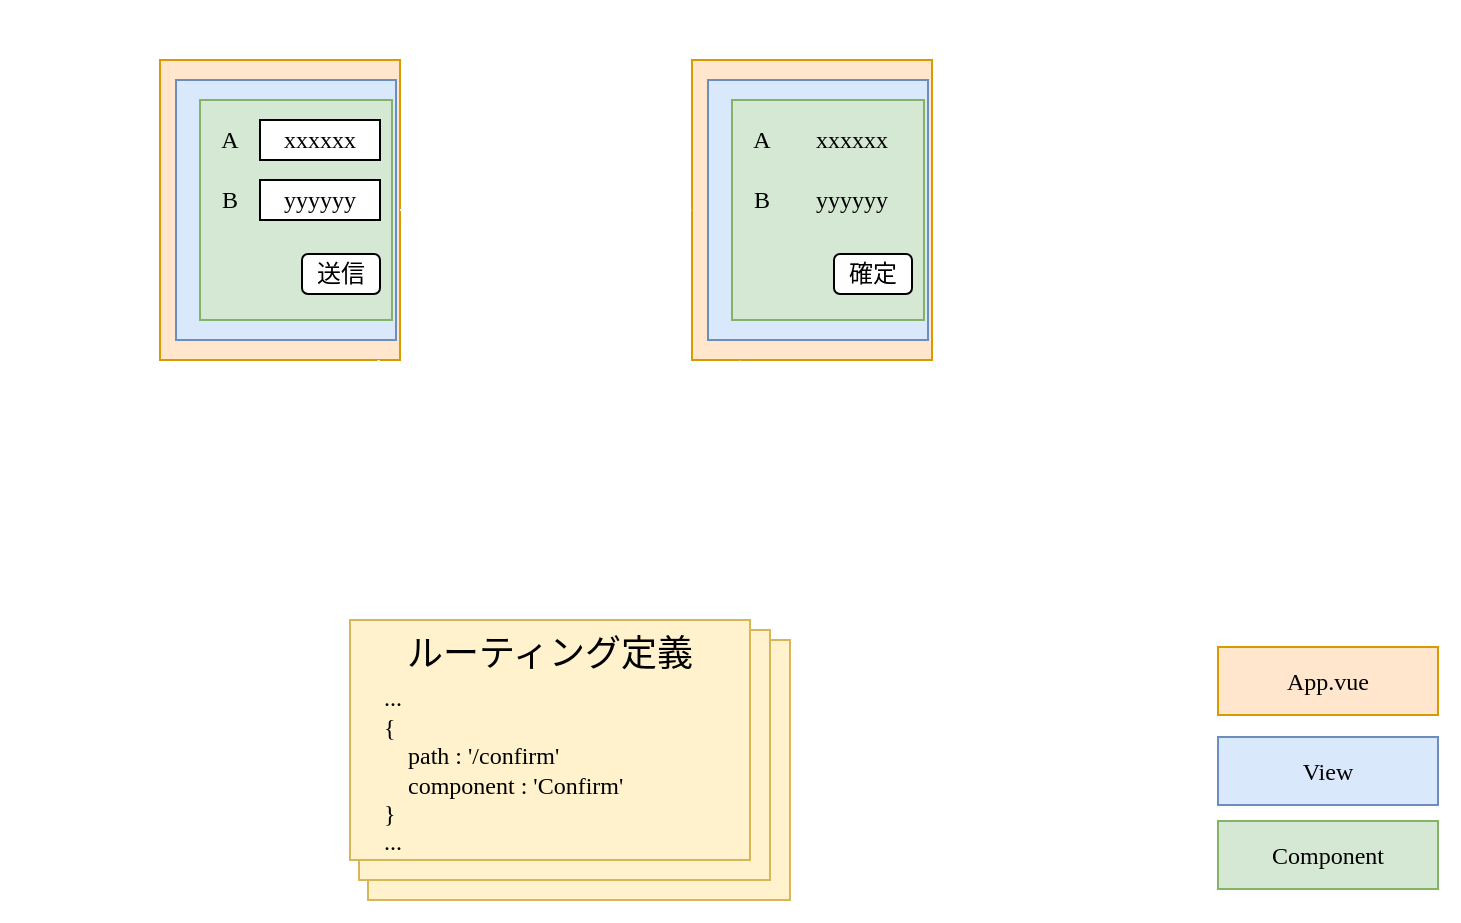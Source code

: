 <mxfile>
    <diagram id="odASkB5klh0c8-6Lc0ej" name="ページ1">
        <mxGraphModel dx="1003" dy="514" grid="1" gridSize="10" guides="1" tooltips="1" connect="1" arrows="1" fold="1" page="1" pageScale="1" pageWidth="827" pageHeight="1169" math="0" shadow="0">
            <root>
                <mxCell id="0"/>
                <mxCell id="1" parent="0"/>
                <mxCell id="35" value="ルーティング定義" style="rounded=0;whiteSpace=wrap;html=1;fillColor=#fff2cc;align=center;verticalAlign=top;strokeColor=#d6b656;fontFamily=Noto Sans JP;fontSource=https%3A%2F%2Ffonts.googleapis.com%2Fcss%3Ffamily%3DNoto%2BSans%2BJP;" parent="1" vertex="1">
                    <mxGeometry x="205" y="330" width="211" height="130" as="geometry"/>
                </mxCell>
                <mxCell id="34" value="ルーティング定義" style="rounded=0;whiteSpace=wrap;html=1;fillColor=#fff2cc;align=center;verticalAlign=top;strokeColor=#d6b656;fontFamily=Noto Sans JP;fontSource=https%3A%2F%2Ffonts.googleapis.com%2Fcss%3Ffamily%3DNoto%2BSans%2BJP;" parent="1" vertex="1">
                    <mxGeometry x="200.5" y="325" width="205.5" height="125" as="geometry"/>
                </mxCell>
                <mxCell id="33" value="凡例" style="rounded=0;whiteSpace=wrap;html=1;verticalAlign=top;fontFamily=Noto Sans JP;fontSource=https%3A%2F%2Ffonts.googleapis.com%2Fcss%3Ffamily%3DNoto%2BSans%2BJP;fillColor=none;strokeColor=#FFFFFF;fontColor=#FFFFFF;" parent="1" vertex="1">
                    <mxGeometry x="620" y="307.5" width="130" height="160" as="geometry"/>
                </mxCell>
                <mxCell id="2" value="App.vue" style="rounded=0;whiteSpace=wrap;html=1;fillColor=#ffe6cc;strokeColor=#d79b00;fontFamily=Noto Sans JP;fontSource=https%3A%2F%2Ffonts.googleapis.com%2Fcss%3Ffamily%3DNoto%2BSans%2BJP;" parent="1" vertex="1">
                    <mxGeometry x="630" y="333.5" width="110" height="34" as="geometry"/>
                </mxCell>
                <mxCell id="3" value="View" style="rounded=0;whiteSpace=wrap;html=1;fillColor=#dae8fc;strokeColor=#6c8ebf;fontFamily=Noto Sans JP;fontSource=https%3A%2F%2Ffonts.googleapis.com%2Fcss%3Ffamily%3DNoto%2BSans%2BJP;" parent="1" vertex="1">
                    <mxGeometry x="630" y="378.5" width="110" height="34" as="geometry"/>
                </mxCell>
                <mxCell id="4" value="Component" style="rounded=0;whiteSpace=wrap;html=1;fillColor=#d5e8d4;strokeColor=#82b366;fontFamily=Noto Sans JP;fontSource=https%3A%2F%2Ffonts.googleapis.com%2Fcss%3Ffamily%3DNoto%2BSans%2BJP;" parent="1" vertex="1">
                    <mxGeometry x="630" y="420.5" width="110" height="34" as="geometry"/>
                </mxCell>
                <mxCell id="5" value="" style="rounded=0;whiteSpace=wrap;html=1;fillColor=#ffe6cc;strokeColor=#d79b00;fontFamily=Noto Sans JP;fontSource=https%3A%2F%2Ffonts.googleapis.com%2Fcss%3Ffamily%3DNoto%2BSans%2BJP;" parent="1" vertex="1">
                    <mxGeometry x="101" y="40" width="120" height="150" as="geometry"/>
                </mxCell>
                <mxCell id="6" value="" style="rounded=0;whiteSpace=wrap;html=1;fillColor=#dae8fc;strokeColor=#6c8ebf;fontFamily=Noto Sans JP;fontSource=https%3A%2F%2Ffonts.googleapis.com%2Fcss%3Ffamily%3DNoto%2BSans%2BJP;" parent="1" vertex="1">
                    <mxGeometry x="109" y="50" width="110" height="130" as="geometry"/>
                </mxCell>
                <mxCell id="7" value="" style="rounded=0;whiteSpace=wrap;html=1;fillColor=#d5e8d4;strokeColor=#82b366;fontFamily=Noto Sans JP;fontSource=https%3A%2F%2Ffonts.googleapis.com%2Fcss%3Ffamily%3DNoto%2BSans%2BJP;" parent="1" vertex="1">
                    <mxGeometry x="121" y="60" width="96" height="110" as="geometry"/>
                </mxCell>
                <mxCell id="8" value="xxxxxx" style="rounded=0;whiteSpace=wrap;html=1;fontFamily=Noto Sans JP;fontSource=https%3A%2F%2Ffonts.googleapis.com%2Fcss%3Ffamily%3DNoto%2BSans%2BJP;" parent="1" vertex="1">
                    <mxGeometry x="151" y="70" width="60" height="20" as="geometry"/>
                </mxCell>
                <mxCell id="9" value="A" style="text;html=1;strokeColor=none;fillColor=none;align=center;verticalAlign=middle;whiteSpace=wrap;rounded=0;fontFamily=Noto Sans JP;fontSource=https%3A%2F%2Ffonts.googleapis.com%2Fcss%3Ffamily%3DNoto%2BSans%2BJP;" parent="1" vertex="1">
                    <mxGeometry x="126" y="70" width="20" height="20" as="geometry"/>
                </mxCell>
                <mxCell id="11" value="yyyyyy" style="rounded=0;whiteSpace=wrap;html=1;fontFamily=Noto Sans JP;fontSource=https%3A%2F%2Ffonts.googleapis.com%2Fcss%3Ffamily%3DNoto%2BSans%2BJP;" parent="1" vertex="1">
                    <mxGeometry x="151" y="100" width="60" height="20" as="geometry"/>
                </mxCell>
                <mxCell id="12" value="B" style="text;html=1;strokeColor=none;fillColor=none;align=center;verticalAlign=middle;whiteSpace=wrap;rounded=0;fontFamily=Noto Sans JP;fontSource=https%3A%2F%2Ffonts.googleapis.com%2Fcss%3Ffamily%3DNoto%2BSans%2BJP;" parent="1" vertex="1">
                    <mxGeometry x="126" y="100" width="20" height="20" as="geometry"/>
                </mxCell>
                <mxCell id="13" value="送信" style="rounded=1;whiteSpace=wrap;html=1;fontFamily=Noto Sans JP;fontSource=https%3A%2F%2Ffonts.googleapis.com%2Fcss%3Ffamily%3DNoto%2BSans%2BJP;" parent="1" vertex="1">
                    <mxGeometry x="172" y="137" width="39" height="20" as="geometry"/>
                </mxCell>
                <mxCell id="14" value="" style="rounded=0;whiteSpace=wrap;html=1;fillColor=#ffe6cc;strokeColor=#d79b00;fontFamily=Noto Sans JP;fontSource=https%3A%2F%2Ffonts.googleapis.com%2Fcss%3Ffamily%3DNoto%2BSans%2BJP;" parent="1" vertex="1">
                    <mxGeometry x="367" y="40" width="120" height="150" as="geometry"/>
                </mxCell>
                <mxCell id="15" value="" style="rounded=0;whiteSpace=wrap;html=1;fillColor=#dae8fc;strokeColor=#6c8ebf;fontFamily=Noto Sans JP;fontSource=https%3A%2F%2Ffonts.googleapis.com%2Fcss%3Ffamily%3DNoto%2BSans%2BJP;" parent="1" vertex="1">
                    <mxGeometry x="375" y="50" width="110" height="130" as="geometry"/>
                </mxCell>
                <mxCell id="16" value="" style="rounded=0;whiteSpace=wrap;html=1;fillColor=#d5e8d4;strokeColor=#82b366;fontFamily=Noto Sans JP;fontSource=https%3A%2F%2Ffonts.googleapis.com%2Fcss%3Ffamily%3DNoto%2BSans%2BJP;" parent="1" vertex="1">
                    <mxGeometry x="387" y="60" width="96" height="110" as="geometry"/>
                </mxCell>
                <mxCell id="17" value="xxxxxx" style="rounded=0;whiteSpace=wrap;html=1;fillColor=none;strokeColor=none;fontFamily=Noto Sans JP;fontSource=https%3A%2F%2Ffonts.googleapis.com%2Fcss%3Ffamily%3DNoto%2BSans%2BJP;" parent="1" vertex="1">
                    <mxGeometry x="417" y="70" width="60" height="20" as="geometry"/>
                </mxCell>
                <mxCell id="18" value="A" style="text;html=1;strokeColor=none;fillColor=none;align=center;verticalAlign=middle;whiteSpace=wrap;rounded=0;fontFamily=Noto Sans JP;fontSource=https%3A%2F%2Ffonts.googleapis.com%2Fcss%3Ffamily%3DNoto%2BSans%2BJP;" parent="1" vertex="1">
                    <mxGeometry x="392" y="70" width="20" height="20" as="geometry"/>
                </mxCell>
                <mxCell id="19" value="yyyyyy" style="rounded=0;whiteSpace=wrap;html=1;fillColor=none;strokeColor=none;fontFamily=Noto Sans JP;fontSource=https%3A%2F%2Ffonts.googleapis.com%2Fcss%3Ffamily%3DNoto%2BSans%2BJP;" parent="1" vertex="1">
                    <mxGeometry x="417" y="100" width="60" height="20" as="geometry"/>
                </mxCell>
                <mxCell id="20" value="B" style="text;html=1;strokeColor=none;fillColor=none;align=center;verticalAlign=middle;whiteSpace=wrap;rounded=0;fontFamily=Noto Sans JP;fontSource=https%3A%2F%2Ffonts.googleapis.com%2Fcss%3Ffamily%3DNoto%2BSans%2BJP;" parent="1" vertex="1">
                    <mxGeometry x="392" y="100" width="20" height="20" as="geometry"/>
                </mxCell>
                <mxCell id="21" value="確定" style="rounded=1;whiteSpace=wrap;html=1;fontFamily=Noto Sans JP;fontSource=https%3A%2F%2Ffonts.googleapis.com%2Fcss%3Ffamily%3DNoto%2BSans%2BJP;" parent="1" vertex="1">
                    <mxGeometry x="438" y="137" width="39" height="20" as="geometry"/>
                </mxCell>
                <mxCell id="22" value="Vue Router" style="rounded=0;whiteSpace=wrap;html=1;fillColor=none;verticalAlign=top;fontSize=18;fontFamily=Noto Sans JP;fontSource=https%3A%2F%2Ffonts.googleapis.com%2Fcss%3Ffamily%3DNoto%2BSans%2BJP;strokeColor=#FFFFFF;fontColor=#FFFFFF;" parent="1" vertex="1">
                    <mxGeometry x="171" y="280" width="270" height="190" as="geometry"/>
                </mxCell>
                <mxCell id="23" value="ルーティング定義" style="rounded=0;whiteSpace=wrap;html=1;fillColor=#fff2cc;align=center;verticalAlign=top;strokeColor=#d6b656;fontSize=18;fontFamily=Noto Sans JP;fontSource=https%3A%2F%2Ffonts.googleapis.com%2Fcss%3Ffamily%3DNoto%2BSans%2BJP;" parent="1" vertex="1">
                    <mxGeometry x="196" y="320" width="200" height="120" as="geometry"/>
                </mxCell>
                <mxCell id="24" value="...&lt;br&gt;{&lt;br&gt;&amp;nbsp; &amp;nbsp; path : '/confirm'&lt;br&gt;&amp;nbsp; &amp;nbsp; component : 'Confirm'&lt;br&gt;}&lt;br&gt;..." style="text;html=1;strokeColor=none;fillColor=none;align=left;verticalAlign=middle;whiteSpace=wrap;rounded=0;fontFamily=Noto Sans JP;fontSource=https%3A%2F%2Ffonts.googleapis.com%2Fcss%3Ffamily%3DNoto%2BSans%2BJP;" parent="1" vertex="1">
                    <mxGeometry x="211" y="345" width="159" height="100" as="geometry"/>
                </mxCell>
                <mxCell id="25" value="" style="endArrow=classic;html=1;exitX=0.911;exitY=1;exitDx=0;exitDy=0;exitPerimeter=0;fontFamily=Noto Sans JP;fontSource=https%3A%2F%2Ffonts.googleapis.com%2Fcss%3Ffamily%3DNoto%2BSans%2BJP;strokeColor=#FFFFFF;" parent="1" source="5" edge="1">
                    <mxGeometry width="50" height="50" relative="1" as="geometry">
                        <mxPoint x="261" y="320" as="sourcePoint"/>
                        <mxPoint x="210" y="280" as="targetPoint"/>
                    </mxGeometry>
                </mxCell>
                <mxCell id="26" value="" style="endArrow=classic;html=1;entryX=0.25;entryY=1;entryDx=0;entryDy=0;fontFamily=Noto Sans JP;fontSource=https%3A%2F%2Ffonts.googleapis.com%2Fcss%3Ffamily%3DNoto%2BSans%2BJP;strokeColor=#FFFFFF;" parent="1" edge="1">
                    <mxGeometry width="50" height="50" relative="1" as="geometry">
                        <mxPoint x="391" y="280" as="sourcePoint"/>
                        <mxPoint x="391" y="190" as="targetPoint"/>
                    </mxGeometry>
                </mxCell>
                <mxCell id="27" value="" style="endArrow=classic;html=1;exitX=1;exitY=0.5;exitDx=0;exitDy=0;entryX=0;entryY=0.5;entryDx=0;entryDy=0;fontFamily=Noto Sans JP;fontSource=https%3A%2F%2Ffonts.googleapis.com%2Fcss%3Ffamily%3DNoto%2BSans%2BJP;strokeColor=#FFFFFF;" parent="1" source="5" target="14" edge="1">
                    <mxGeometry width="50" height="50" relative="1" as="geometry">
                        <mxPoint x="220.32" y="200" as="sourcePoint"/>
                        <mxPoint x="220.34" y="288.05" as="targetPoint"/>
                    </mxGeometry>
                </mxCell>
                <mxCell id="28" value="①/confirmを要求" style="text;html=1;strokeColor=none;fillColor=none;align=center;verticalAlign=middle;whiteSpace=wrap;rounded=0;fontSize=18;fontFamily=Noto Sans JP;fontSource=https%3A%2F%2Ffonts.googleapis.com%2Fcss%3Ffamily%3DNoto%2BSans%2BJP;fontColor=#FFFFFF;" parent="1" vertex="1">
                    <mxGeometry x="21" y="210" width="154" height="30" as="geometry"/>
                </mxCell>
                <mxCell id="29" value="②表示する画面コンポーネントを&lt;br style=&quot;font-size: 18px;&quot;&gt;&lt;div style=&quot;text-align: left; font-size: 18px;&quot;&gt;&lt;span style=&quot;font-size: 18px;&quot;&gt;InputからComfirmに切り替える&lt;/span&gt;&lt;/div&gt;" style="text;html=1;strokeColor=none;fillColor=none;align=center;verticalAlign=middle;whiteSpace=wrap;rounded=0;fontSize=18;fontFamily=Noto Sans JP;fontSource=https%3A%2F%2Ffonts.googleapis.com%2Fcss%3Ffamily%3DNoto%2BSans%2BJP;fontColor=#FFFFFF;" parent="1" vertex="1">
                    <mxGeometry x="417" y="220" width="290" height="30" as="geometry"/>
                </mxCell>
                <mxCell id="30" value="入力画面 (#/input)" style="text;html=1;strokeColor=none;fillColor=none;align=center;verticalAlign=middle;whiteSpace=wrap;rounded=0;fontSize=18;fontFamily=Noto Sans JP;fontSource=https%3A%2F%2Ffonts.googleapis.com%2Fcss%3Ffamily%3DNoto%2BSans%2BJP;fontColor=#FFFFFF;" parent="1" vertex="1">
                    <mxGeometry x="81.75" y="10" width="164.5" height="30" as="geometry"/>
                </mxCell>
                <mxCell id="31" value="確認画面 (#/confirm)" style="text;html=1;strokeColor=none;fillColor=none;align=center;verticalAlign=middle;whiteSpace=wrap;rounded=0;fontSize=18;fontFamily=Noto Sans JP;fontSource=https%3A%2F%2Ffonts.googleapis.com%2Fcss%3Ffamily%3DNoto%2BSans%2BJP;fontColor=#FFFFFF;" parent="1" vertex="1">
                    <mxGeometry x="334.69" y="10" width="184.62" height="30" as="geometry"/>
                </mxCell>
                <mxCell id="32" value="③画面遷移" style="text;html=1;strokeColor=none;fillColor=none;align=center;verticalAlign=middle;whiteSpace=wrap;rounded=0;fontSize=18;fontFamily=Noto Sans JP;fontSource=https%3A%2F%2Ffonts.googleapis.com%2Fcss%3Ffamily%3DNoto%2BSans%2BJP;fontColor=#FFFFFF;" parent="1" vertex="1">
                    <mxGeometry x="235.5" y="85" width="110" height="30" as="geometry"/>
                </mxCell>
            </root>
        </mxGraphModel>
    </diagram>
</mxfile>